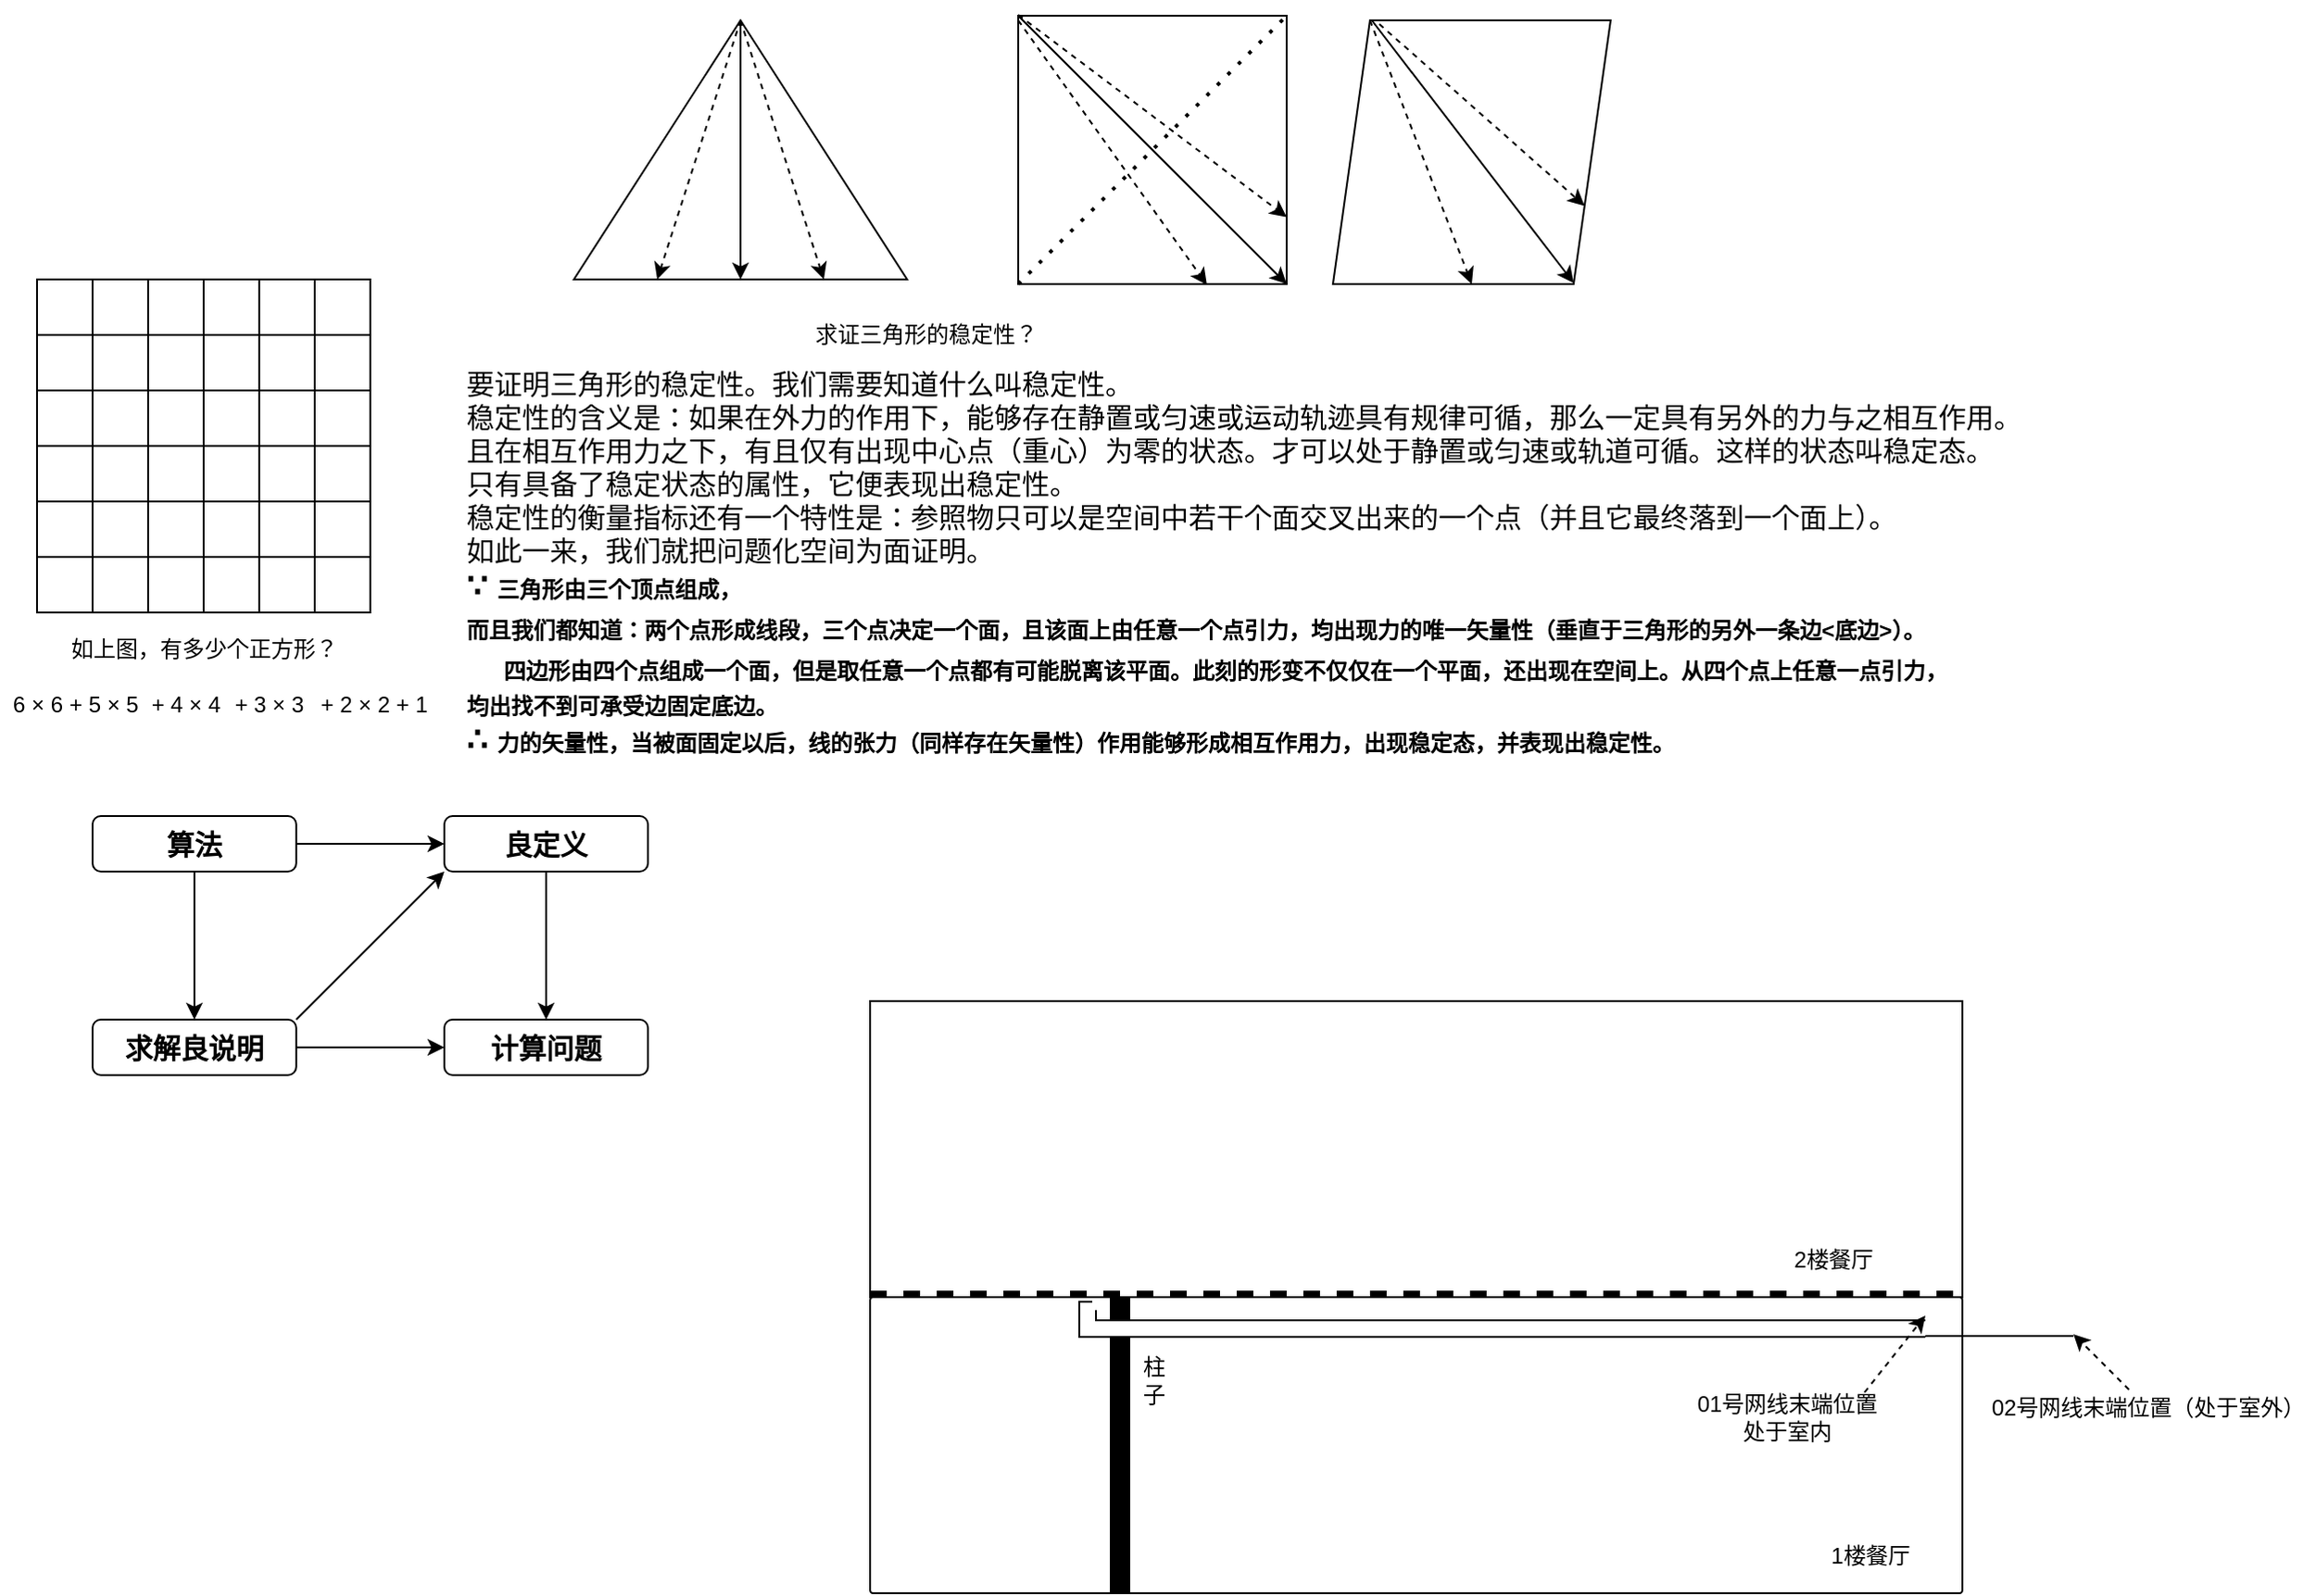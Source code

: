<mxfile version="16.6.2" type="github">
  <diagram id="RAytsHk9yZWYYMR1CLl6" name="Page-1">
    <mxGraphModel dx="1422" dy="754" grid="1" gridSize="10" guides="1" tooltips="1" connect="1" arrows="1" fold="1" page="1" pageScale="1" pageWidth="827" pageHeight="1169" math="0" shadow="0">
      <root>
        <mxCell id="0" />
        <mxCell id="1" parent="0" />
        <mxCell id="cfBZWCp-nfRq4XjDMekp-7" value="" style="group" parent="1" vertex="1" connectable="0">
          <mxGeometry x="50" y="170" width="180" height="30" as="geometry" />
        </mxCell>
        <mxCell id="cfBZWCp-nfRq4XjDMekp-1" value="" style="whiteSpace=wrap;html=1;aspect=fixed;" parent="cfBZWCp-nfRq4XjDMekp-7" vertex="1">
          <mxGeometry width="30" height="30" as="geometry" />
        </mxCell>
        <mxCell id="cfBZWCp-nfRq4XjDMekp-2" value="" style="whiteSpace=wrap;html=1;aspect=fixed;" parent="cfBZWCp-nfRq4XjDMekp-7" vertex="1">
          <mxGeometry x="30" width="30" height="30" as="geometry" />
        </mxCell>
        <mxCell id="cfBZWCp-nfRq4XjDMekp-3" value="" style="whiteSpace=wrap;html=1;aspect=fixed;" parent="cfBZWCp-nfRq4XjDMekp-7" vertex="1">
          <mxGeometry x="60" width="30" height="30" as="geometry" />
        </mxCell>
        <mxCell id="cfBZWCp-nfRq4XjDMekp-4" value="" style="whiteSpace=wrap;html=1;aspect=fixed;" parent="cfBZWCp-nfRq4XjDMekp-7" vertex="1">
          <mxGeometry x="90" width="30" height="30" as="geometry" />
        </mxCell>
        <mxCell id="cfBZWCp-nfRq4XjDMekp-5" value="" style="whiteSpace=wrap;html=1;aspect=fixed;" parent="cfBZWCp-nfRq4XjDMekp-7" vertex="1">
          <mxGeometry x="120" width="30" height="30" as="geometry" />
        </mxCell>
        <mxCell id="cfBZWCp-nfRq4XjDMekp-6" value="" style="whiteSpace=wrap;html=1;aspect=fixed;" parent="cfBZWCp-nfRq4XjDMekp-7" vertex="1">
          <mxGeometry x="150" width="30" height="30" as="geometry" />
        </mxCell>
        <mxCell id="cfBZWCp-nfRq4XjDMekp-8" value="" style="group" parent="1" vertex="1" connectable="0">
          <mxGeometry x="50" y="200" width="180" height="30" as="geometry" />
        </mxCell>
        <mxCell id="cfBZWCp-nfRq4XjDMekp-9" value="" style="whiteSpace=wrap;html=1;aspect=fixed;" parent="cfBZWCp-nfRq4XjDMekp-8" vertex="1">
          <mxGeometry width="30" height="30" as="geometry" />
        </mxCell>
        <mxCell id="cfBZWCp-nfRq4XjDMekp-10" value="" style="whiteSpace=wrap;html=1;aspect=fixed;" parent="cfBZWCp-nfRq4XjDMekp-8" vertex="1">
          <mxGeometry x="30" width="30" height="30" as="geometry" />
        </mxCell>
        <mxCell id="cfBZWCp-nfRq4XjDMekp-11" value="" style="whiteSpace=wrap;html=1;aspect=fixed;" parent="cfBZWCp-nfRq4XjDMekp-8" vertex="1">
          <mxGeometry x="60" width="30" height="30" as="geometry" />
        </mxCell>
        <mxCell id="cfBZWCp-nfRq4XjDMekp-12" value="" style="whiteSpace=wrap;html=1;aspect=fixed;" parent="cfBZWCp-nfRq4XjDMekp-8" vertex="1">
          <mxGeometry x="90" width="30" height="30" as="geometry" />
        </mxCell>
        <mxCell id="cfBZWCp-nfRq4XjDMekp-13" value="" style="whiteSpace=wrap;html=1;aspect=fixed;" parent="cfBZWCp-nfRq4XjDMekp-8" vertex="1">
          <mxGeometry x="120" width="30" height="30" as="geometry" />
        </mxCell>
        <mxCell id="cfBZWCp-nfRq4XjDMekp-14" value="" style="whiteSpace=wrap;html=1;aspect=fixed;" parent="cfBZWCp-nfRq4XjDMekp-8" vertex="1">
          <mxGeometry x="150" width="30" height="30" as="geometry" />
        </mxCell>
        <mxCell id="cfBZWCp-nfRq4XjDMekp-15" value="" style="group" parent="1" vertex="1" connectable="0">
          <mxGeometry x="50" y="230" width="180" height="30" as="geometry" />
        </mxCell>
        <mxCell id="cfBZWCp-nfRq4XjDMekp-16" value="" style="whiteSpace=wrap;html=1;aspect=fixed;" parent="cfBZWCp-nfRq4XjDMekp-15" vertex="1">
          <mxGeometry width="30" height="30" as="geometry" />
        </mxCell>
        <mxCell id="cfBZWCp-nfRq4XjDMekp-17" value="" style="whiteSpace=wrap;html=1;aspect=fixed;" parent="cfBZWCp-nfRq4XjDMekp-15" vertex="1">
          <mxGeometry x="30" width="30" height="30" as="geometry" />
        </mxCell>
        <mxCell id="cfBZWCp-nfRq4XjDMekp-18" value="" style="whiteSpace=wrap;html=1;aspect=fixed;" parent="cfBZWCp-nfRq4XjDMekp-15" vertex="1">
          <mxGeometry x="60" width="30" height="30" as="geometry" />
        </mxCell>
        <mxCell id="cfBZWCp-nfRq4XjDMekp-19" value="" style="whiteSpace=wrap;html=1;aspect=fixed;" parent="cfBZWCp-nfRq4XjDMekp-15" vertex="1">
          <mxGeometry x="90" width="30" height="30" as="geometry" />
        </mxCell>
        <mxCell id="cfBZWCp-nfRq4XjDMekp-20" value="" style="whiteSpace=wrap;html=1;aspect=fixed;" parent="cfBZWCp-nfRq4XjDMekp-15" vertex="1">
          <mxGeometry x="120" width="30" height="30" as="geometry" />
        </mxCell>
        <mxCell id="cfBZWCp-nfRq4XjDMekp-21" value="" style="whiteSpace=wrap;html=1;aspect=fixed;" parent="cfBZWCp-nfRq4XjDMekp-15" vertex="1">
          <mxGeometry x="150" width="30" height="30" as="geometry" />
        </mxCell>
        <mxCell id="cfBZWCp-nfRq4XjDMekp-22" value="" style="group" parent="1" vertex="1" connectable="0">
          <mxGeometry x="50" y="260" width="180" height="30" as="geometry" />
        </mxCell>
        <mxCell id="cfBZWCp-nfRq4XjDMekp-23" value="" style="whiteSpace=wrap;html=1;aspect=fixed;" parent="cfBZWCp-nfRq4XjDMekp-22" vertex="1">
          <mxGeometry width="30" height="30" as="geometry" />
        </mxCell>
        <mxCell id="cfBZWCp-nfRq4XjDMekp-24" value="" style="whiteSpace=wrap;html=1;aspect=fixed;" parent="cfBZWCp-nfRq4XjDMekp-22" vertex="1">
          <mxGeometry x="30" width="30" height="30" as="geometry" />
        </mxCell>
        <mxCell id="cfBZWCp-nfRq4XjDMekp-25" value="" style="whiteSpace=wrap;html=1;aspect=fixed;" parent="cfBZWCp-nfRq4XjDMekp-22" vertex="1">
          <mxGeometry x="60" width="30" height="30" as="geometry" />
        </mxCell>
        <mxCell id="cfBZWCp-nfRq4XjDMekp-26" value="" style="whiteSpace=wrap;html=1;aspect=fixed;" parent="cfBZWCp-nfRq4XjDMekp-22" vertex="1">
          <mxGeometry x="90" width="30" height="30" as="geometry" />
        </mxCell>
        <mxCell id="cfBZWCp-nfRq4XjDMekp-27" value="" style="whiteSpace=wrap;html=1;aspect=fixed;" parent="cfBZWCp-nfRq4XjDMekp-22" vertex="1">
          <mxGeometry x="120" width="30" height="30" as="geometry" />
        </mxCell>
        <mxCell id="cfBZWCp-nfRq4XjDMekp-28" value="" style="whiteSpace=wrap;html=1;aspect=fixed;" parent="cfBZWCp-nfRq4XjDMekp-22" vertex="1">
          <mxGeometry x="150" width="30" height="30" as="geometry" />
        </mxCell>
        <mxCell id="cfBZWCp-nfRq4XjDMekp-29" value="" style="group" parent="1" vertex="1" connectable="0">
          <mxGeometry x="50" y="290" width="180" height="30" as="geometry" />
        </mxCell>
        <mxCell id="cfBZWCp-nfRq4XjDMekp-30" value="" style="whiteSpace=wrap;html=1;aspect=fixed;" parent="cfBZWCp-nfRq4XjDMekp-29" vertex="1">
          <mxGeometry width="30" height="30" as="geometry" />
        </mxCell>
        <mxCell id="cfBZWCp-nfRq4XjDMekp-31" value="" style="whiteSpace=wrap;html=1;aspect=fixed;" parent="cfBZWCp-nfRq4XjDMekp-29" vertex="1">
          <mxGeometry x="30" width="30" height="30" as="geometry" />
        </mxCell>
        <mxCell id="cfBZWCp-nfRq4XjDMekp-32" value="" style="whiteSpace=wrap;html=1;aspect=fixed;" parent="cfBZWCp-nfRq4XjDMekp-29" vertex="1">
          <mxGeometry x="60" width="30" height="30" as="geometry" />
        </mxCell>
        <mxCell id="cfBZWCp-nfRq4XjDMekp-33" value="" style="whiteSpace=wrap;html=1;aspect=fixed;" parent="cfBZWCp-nfRq4XjDMekp-29" vertex="1">
          <mxGeometry x="90" width="30" height="30" as="geometry" />
        </mxCell>
        <mxCell id="cfBZWCp-nfRq4XjDMekp-34" value="" style="whiteSpace=wrap;html=1;aspect=fixed;" parent="cfBZWCp-nfRq4XjDMekp-29" vertex="1">
          <mxGeometry x="120" width="30" height="30" as="geometry" />
        </mxCell>
        <mxCell id="cfBZWCp-nfRq4XjDMekp-35" value="" style="whiteSpace=wrap;html=1;aspect=fixed;" parent="cfBZWCp-nfRq4XjDMekp-29" vertex="1">
          <mxGeometry x="150" width="30" height="30" as="geometry" />
        </mxCell>
        <mxCell id="cfBZWCp-nfRq4XjDMekp-37" value="" style="group" parent="1" vertex="1" connectable="0">
          <mxGeometry x="50" y="320" width="180" height="30" as="geometry" />
        </mxCell>
        <mxCell id="cfBZWCp-nfRq4XjDMekp-38" value="" style="whiteSpace=wrap;html=1;aspect=fixed;" parent="cfBZWCp-nfRq4XjDMekp-37" vertex="1">
          <mxGeometry width="30" height="30" as="geometry" />
        </mxCell>
        <mxCell id="cfBZWCp-nfRq4XjDMekp-39" value="" style="whiteSpace=wrap;html=1;aspect=fixed;" parent="cfBZWCp-nfRq4XjDMekp-37" vertex="1">
          <mxGeometry x="30" width="30" height="30" as="geometry" />
        </mxCell>
        <mxCell id="cfBZWCp-nfRq4XjDMekp-40" value="" style="whiteSpace=wrap;html=1;aspect=fixed;" parent="cfBZWCp-nfRq4XjDMekp-37" vertex="1">
          <mxGeometry x="60" width="30" height="30" as="geometry" />
        </mxCell>
        <mxCell id="cfBZWCp-nfRq4XjDMekp-41" value="" style="whiteSpace=wrap;html=1;aspect=fixed;" parent="cfBZWCp-nfRq4XjDMekp-37" vertex="1">
          <mxGeometry x="90" width="30" height="30" as="geometry" />
        </mxCell>
        <mxCell id="cfBZWCp-nfRq4XjDMekp-42" value="" style="whiteSpace=wrap;html=1;aspect=fixed;" parent="cfBZWCp-nfRq4XjDMekp-37" vertex="1">
          <mxGeometry x="120" width="30" height="30" as="geometry" />
        </mxCell>
        <mxCell id="cfBZWCp-nfRq4XjDMekp-43" value="" style="whiteSpace=wrap;html=1;aspect=fixed;" parent="cfBZWCp-nfRq4XjDMekp-37" vertex="1">
          <mxGeometry x="150" width="30" height="30" as="geometry" />
        </mxCell>
        <mxCell id="cfBZWCp-nfRq4XjDMekp-45" value="如上图，有多少个正方形？" style="text;html=1;align=center;verticalAlign=middle;resizable=0;points=[];autosize=1;" parent="1" vertex="1">
          <mxGeometry x="60" y="360" width="160" height="20" as="geometry" />
        </mxCell>
        <mxCell id="cfBZWCp-nfRq4XjDMekp-46" value="6 × 6" style="text;html=1;align=center;verticalAlign=middle;resizable=0;points=[];autosize=1;" parent="1" vertex="1">
          <mxGeometry x="30" y="390" width="40" height="20" as="geometry" />
        </mxCell>
        <mxCell id="cfBZWCp-nfRq4XjDMekp-47" value="+ 3 × 3" style="text;html=1;align=center;verticalAlign=middle;resizable=0;points=[];autosize=1;" parent="1" vertex="1">
          <mxGeometry x="150" y="390" width="50" height="20" as="geometry" />
        </mxCell>
        <mxCell id="cfBZWCp-nfRq4XjDMekp-48" value="&amp;nbsp;+ 2 × 2 + 1" style="text;html=1;align=center;verticalAlign=middle;resizable=0;points=[];autosize=1;" parent="1" vertex="1">
          <mxGeometry x="190" y="390" width="80" height="20" as="geometry" />
        </mxCell>
        <mxCell id="cfBZWCp-nfRq4XjDMekp-49" value="&amp;nbsp;+ 5 × 5" style="text;html=1;align=center;verticalAlign=middle;resizable=0;points=[];autosize=1;" parent="1" vertex="1">
          <mxGeometry x="54" y="390" width="60" height="20" as="geometry" />
        </mxCell>
        <mxCell id="cfBZWCp-nfRq4XjDMekp-50" value="+ 4 × 4" style="text;html=1;align=center;verticalAlign=middle;resizable=0;points=[];autosize=1;" parent="1" vertex="1">
          <mxGeometry x="105" y="390" width="50" height="20" as="geometry" />
        </mxCell>
        <mxCell id="yYrG96fUX7nSHpN4_MA_-1" value="" style="triangle;whiteSpace=wrap;html=1;rotation=-90;" parent="1" vertex="1">
          <mxGeometry x="360" y="10" width="140" height="180" as="geometry" />
        </mxCell>
        <mxCell id="yYrG96fUX7nSHpN4_MA_-2" value="" style="whiteSpace=wrap;html=1;aspect=fixed;" parent="1" vertex="1">
          <mxGeometry x="580" y="27.5" width="145" height="145" as="geometry" />
        </mxCell>
        <mxCell id="yYrG96fUX7nSHpN4_MA_-3" value="求证三角形的稳定性？" style="text;html=1;align=center;verticalAlign=middle;resizable=0;points=[];autosize=1;strokeColor=none;" parent="1" vertex="1">
          <mxGeometry x="460" y="190" width="140" height="20" as="geometry" />
        </mxCell>
        <mxCell id="yYrG96fUX7nSHpN4_MA_-4" value="&lt;font&gt;&lt;font&gt;&lt;span style=&quot;font-size: 12px&quot;&gt;&lt;br&gt;&lt;/span&gt;要证明三角形的稳定性。我们需要知道什么叫稳定性。&lt;br&gt;稳定性的含义是：如果在外力的作用下，能够存在静置或匀速或运动轨迹具有规律可循，那么一定具有另外的力与之相互作用。&lt;br&gt;且在相互作用力之下，有且仅有出现中心点（重心）为零的状态。才可以处于静置或匀速或轨道可循。这样的状态叫稳定态。&lt;br&gt;只有具备了稳定状态的属性，它便表现出稳定性。&lt;br&gt;稳定性的衡量指标还有一个特性是：参照物只可以是空间中若干个面交叉出来的一个点（并且它最终落到一个面上）。&lt;br&gt;如此一来，我们就把问题化空间为面证明。&lt;br&gt;&lt;b&gt;&lt;span style=&quot;font-size: 18px&quot;&gt;∵&amp;nbsp;&lt;/span&gt;&lt;span style=&quot;font-size: 12px&quot;&gt;三角形由三个顶点组成，&lt;br&gt;而且我们都知道：两个点形成线段，三个点决定一个面，且该面上由任意一个点引力，&lt;/span&gt;&lt;span style=&quot;font-size: 12px&quot;&gt;均出现力的唯一矢量性（垂直于三角形的另外一条边&amp;lt;底边&amp;gt;）。&lt;/span&gt;&lt;span style=&quot;font-size: 18px&quot;&gt;&amp;nbsp;&lt;/span&gt;&lt;br&gt;&lt;span style=&quot;font-size: 18px&quot;&gt;&amp;nbsp; &amp;nbsp;&amp;nbsp;&lt;/span&gt;&lt;span style=&quot;font-size: 12px&quot;&gt;四边形由四个点组成一个面，但是取任意一个点都有可能脱离该平面。此刻的形变不仅仅在一个平面，&lt;/span&gt;&lt;span style=&quot;font-size: 12px&quot;&gt;还出现在空间上。从四个点上任意一点引力，&lt;br&gt;均出找不到可承受边固定底边。&lt;/span&gt;&lt;br&gt;&lt;span style=&quot;font-size: 18px&quot;&gt;∴&amp;nbsp;&lt;/span&gt;&lt;span style=&quot;font-size: 12px&quot;&gt;力的矢量性，当被面固定以后，线的张力（同样存在矢量性）作用能够形成相互作用力，出现稳定态，并表现出稳定性。&lt;/span&gt;&lt;/b&gt;&lt;br&gt;&lt;/font&gt;&lt;/font&gt;" style="text;html=1;align=left;verticalAlign=middle;resizable=0;points=[];autosize=1;strokeColor=none;fontSize=15;" parent="1" vertex="1">
          <mxGeometry x="280" y="200" width="860" height="230" as="geometry" />
        </mxCell>
        <mxCell id="yYrG96fUX7nSHpN4_MA_-5" value="" style="endArrow=none;dashed=1;html=1;dashPattern=1 3;strokeWidth=2;exitX=0;exitY=1;exitDx=0;exitDy=0;entryX=1;entryY=0;entryDx=0;entryDy=0;" parent="1" source="yYrG96fUX7nSHpN4_MA_-2" target="yYrG96fUX7nSHpN4_MA_-2" edge="1">
          <mxGeometry width="50" height="50" relative="1" as="geometry">
            <mxPoint x="670" y="110" as="sourcePoint" />
            <mxPoint x="720" y="60" as="targetPoint" />
          </mxGeometry>
        </mxCell>
        <mxCell id="yYrG96fUX7nSHpN4_MA_-6" value="" style="endArrow=classic;html=1;exitX=1;exitY=0.5;exitDx=0;exitDy=0;entryX=0;entryY=0.5;entryDx=0;entryDy=0;" parent="1" source="yYrG96fUX7nSHpN4_MA_-1" target="yYrG96fUX7nSHpN4_MA_-1" edge="1">
          <mxGeometry width="50" height="50" relative="1" as="geometry">
            <mxPoint x="480" y="60" as="sourcePoint" />
            <mxPoint x="530" y="10" as="targetPoint" />
          </mxGeometry>
        </mxCell>
        <mxCell id="yYrG96fUX7nSHpN4_MA_-7" value="" style="endArrow=classic;html=1;exitX=0;exitY=0;exitDx=0;exitDy=0;entryX=1;entryY=1;entryDx=0;entryDy=0;" parent="1" source="yYrG96fUX7nSHpN4_MA_-2" target="yYrG96fUX7nSHpN4_MA_-2" edge="1">
          <mxGeometry width="50" height="50" relative="1" as="geometry">
            <mxPoint x="440" y="40" as="sourcePoint" />
            <mxPoint x="730" y="190" as="targetPoint" />
          </mxGeometry>
        </mxCell>
        <mxCell id="yYrG96fUX7nSHpN4_MA_-9" value="" style="shape=parallelogram;perimeter=parallelogramPerimeter;whiteSpace=wrap;html=1;fixedSize=1;" parent="1" vertex="1">
          <mxGeometry x="750" y="30" width="150" height="142.5" as="geometry" />
        </mxCell>
        <mxCell id="yYrG96fUX7nSHpN4_MA_-10" value="" style="endArrow=classic;html=1;entryX=0;entryY=0.75;entryDx=0;entryDy=0;dashed=1;" parent="1" target="yYrG96fUX7nSHpN4_MA_-1" edge="1">
          <mxGeometry width="50" height="50" relative="1" as="geometry">
            <mxPoint x="430" y="30" as="sourcePoint" />
            <mxPoint x="440" y="180" as="targetPoint" />
          </mxGeometry>
        </mxCell>
        <mxCell id="yYrG96fUX7nSHpN4_MA_-11" value="" style="endArrow=classic;html=1;entryX=0;entryY=0.25;entryDx=0;entryDy=0;dashed=1;" parent="1" target="yYrG96fUX7nSHpN4_MA_-1" edge="1">
          <mxGeometry width="50" height="50" relative="1" as="geometry">
            <mxPoint x="430" y="30" as="sourcePoint" />
            <mxPoint x="485" y="180" as="targetPoint" />
          </mxGeometry>
        </mxCell>
        <mxCell id="yYrG96fUX7nSHpN4_MA_-12" value="" style="endArrow=classic;html=1;entryX=0.867;entryY=0.996;entryDx=0;entryDy=0;entryPerimeter=0;exitX=0.14;exitY=0;exitDx=0;exitDy=0;exitPerimeter=0;" parent="1" source="yYrG96fUX7nSHpN4_MA_-9" target="yYrG96fUX7nSHpN4_MA_-9" edge="1">
          <mxGeometry width="50" height="50" relative="1" as="geometry">
            <mxPoint x="770" y="33" as="sourcePoint" />
            <mxPoint x="735" y="182.5" as="targetPoint" />
          </mxGeometry>
        </mxCell>
        <mxCell id="yYrG96fUX7nSHpN4_MA_-13" value="" style="endArrow=classic;html=1;entryX=0.5;entryY=1;entryDx=0;entryDy=0;dashed=1;" parent="1" target="yYrG96fUX7nSHpN4_MA_-9" edge="1">
          <mxGeometry width="50" height="50" relative="1" as="geometry">
            <mxPoint x="770" y="30" as="sourcePoint" />
            <mxPoint x="485" y="180" as="targetPoint" />
          </mxGeometry>
        </mxCell>
        <mxCell id="yYrG96fUX7nSHpN4_MA_-14" value="" style="endArrow=classic;html=1;entryX=1;entryY=0.75;entryDx=0;entryDy=0;dashed=1;exitX=0.167;exitY=0.014;exitDx=0;exitDy=0;exitPerimeter=0;" parent="1" source="yYrG96fUX7nSHpN4_MA_-9" target="yYrG96fUX7nSHpN4_MA_-9" edge="1">
          <mxGeometry width="50" height="50" relative="1" as="geometry">
            <mxPoint x="770" y="30" as="sourcePoint" />
            <mxPoint x="495" y="190" as="targetPoint" />
          </mxGeometry>
        </mxCell>
        <mxCell id="yYrG96fUX7nSHpN4_MA_-15" value="" style="endArrow=classic;html=1;entryX=0.703;entryY=1.003;entryDx=0;entryDy=0;dashed=1;entryPerimeter=0;" parent="1" target="yYrG96fUX7nSHpN4_MA_-2" edge="1">
          <mxGeometry width="50" height="50" relative="1" as="geometry">
            <mxPoint x="580" y="30" as="sourcePoint" />
            <mxPoint x="835" y="182.5" as="targetPoint" />
          </mxGeometry>
        </mxCell>
        <mxCell id="yYrG96fUX7nSHpN4_MA_-16" value="" style="endArrow=classic;html=1;entryX=1;entryY=0.75;entryDx=0;entryDy=0;dashed=1;" parent="1" target="yYrG96fUX7nSHpN4_MA_-2" edge="1">
          <mxGeometry width="50" height="50" relative="1" as="geometry">
            <mxPoint x="580" y="27" as="sourcePoint" />
            <mxPoint x="691.935" y="182.935" as="targetPoint" />
          </mxGeometry>
        </mxCell>
        <mxCell id="8oZ5c_nzruwdP4xEX2mN-3" value="" style="edgeStyle=orthogonalEdgeStyle;rounded=0;orthogonalLoop=1;jettySize=auto;html=1;" parent="1" source="8oZ5c_nzruwdP4xEX2mN-1" target="8oZ5c_nzruwdP4xEX2mN-2" edge="1">
          <mxGeometry relative="1" as="geometry" />
        </mxCell>
        <mxCell id="8oZ5c_nzruwdP4xEX2mN-5" value="" style="edgeStyle=orthogonalEdgeStyle;rounded=0;orthogonalLoop=1;jettySize=auto;html=1;" parent="1" source="8oZ5c_nzruwdP4xEX2mN-1" target="8oZ5c_nzruwdP4xEX2mN-4" edge="1">
          <mxGeometry relative="1" as="geometry" />
        </mxCell>
        <mxCell id="8oZ5c_nzruwdP4xEX2mN-1" value="&lt;b&gt;算法&lt;/b&gt;" style="rounded=1;whiteSpace=wrap;html=1;fontSize=15;" parent="1" vertex="1">
          <mxGeometry x="80" y="460" width="110" height="30" as="geometry" />
        </mxCell>
        <mxCell id="8oZ5c_nzruwdP4xEX2mN-10" value="" style="edgeStyle=orthogonalEdgeStyle;rounded=0;orthogonalLoop=1;jettySize=auto;html=1;" parent="1" source="8oZ5c_nzruwdP4xEX2mN-2" target="8oZ5c_nzruwdP4xEX2mN-6" edge="1">
          <mxGeometry relative="1" as="geometry" />
        </mxCell>
        <mxCell id="8oZ5c_nzruwdP4xEX2mN-2" value="&lt;b&gt;良定义&lt;/b&gt;" style="rounded=1;whiteSpace=wrap;html=1;fontSize=15;" parent="1" vertex="1">
          <mxGeometry x="270" y="460" width="110" height="30" as="geometry" />
        </mxCell>
        <mxCell id="8oZ5c_nzruwdP4xEX2mN-7" value="" style="edgeStyle=orthogonalEdgeStyle;rounded=0;orthogonalLoop=1;jettySize=auto;html=1;" parent="1" source="8oZ5c_nzruwdP4xEX2mN-4" target="8oZ5c_nzruwdP4xEX2mN-6" edge="1">
          <mxGeometry relative="1" as="geometry" />
        </mxCell>
        <mxCell id="8oZ5c_nzruwdP4xEX2mN-4" value="&lt;b&gt;求解良说明&lt;/b&gt;" style="rounded=1;whiteSpace=wrap;html=1;fontSize=15;" parent="1" vertex="1">
          <mxGeometry x="80" y="570" width="110" height="30" as="geometry" />
        </mxCell>
        <mxCell id="8oZ5c_nzruwdP4xEX2mN-6" value="&lt;b&gt;计算问题&lt;/b&gt;" style="rounded=1;whiteSpace=wrap;html=1;fontSize=15;" parent="1" vertex="1">
          <mxGeometry x="270" y="570" width="110" height="30" as="geometry" />
        </mxCell>
        <mxCell id="8oZ5c_nzruwdP4xEX2mN-9" value="" style="endArrow=classic;html=1;exitX=1;exitY=0;exitDx=0;exitDy=0;entryX=0;entryY=1;entryDx=0;entryDy=0;" parent="1" source="8oZ5c_nzruwdP4xEX2mN-4" target="8oZ5c_nzruwdP4xEX2mN-2" edge="1">
          <mxGeometry width="50" height="50" relative="1" as="geometry">
            <mxPoint x="210" y="560" as="sourcePoint" />
            <mxPoint x="260" y="510" as="targetPoint" />
          </mxGeometry>
        </mxCell>
        <mxCell id="1Qkx9KMK2c9cdCz6AU7t-1" value="" style="rounded=1;whiteSpace=wrap;html=1;arcSize=1;" vertex="1" parent="1">
          <mxGeometry x="500" y="720" width="590" height="160" as="geometry" />
        </mxCell>
        <mxCell id="1Qkx9KMK2c9cdCz6AU7t-2" value="" style="endArrow=none;html=1;rounded=0;" edge="1" parent="1">
          <mxGeometry width="50" height="50" relative="1" as="geometry">
            <mxPoint x="620" y="741" as="sourcePoint" />
            <mxPoint x="1150" y="741" as="targetPoint" />
          </mxGeometry>
        </mxCell>
        <mxCell id="1Qkx9KMK2c9cdCz6AU7t-4" value="1楼餐厅" style="text;html=1;align=center;verticalAlign=middle;resizable=0;points=[];autosize=1;strokeColor=none;fillColor=none;" vertex="1" parent="1">
          <mxGeometry x="1010" y="850" width="60" height="20" as="geometry" />
        </mxCell>
        <mxCell id="1Qkx9KMK2c9cdCz6AU7t-5" value="" style="rounded=1;whiteSpace=wrap;html=1;arcSize=0;" vertex="1" parent="1">
          <mxGeometry x="500" y="560" width="590" height="160" as="geometry" />
        </mxCell>
        <mxCell id="1Qkx9KMK2c9cdCz6AU7t-6" value="2楼餐厅" style="text;html=1;align=center;verticalAlign=middle;resizable=0;points=[];autosize=1;strokeColor=none;fillColor=none;" vertex="1" parent="1">
          <mxGeometry x="990" y="690" width="60" height="20" as="geometry" />
        </mxCell>
        <mxCell id="1Qkx9KMK2c9cdCz6AU7t-7" value="" style="endArrow=none;dashed=1;html=1;rounded=0;exitX=0;exitY=1;exitDx=0;exitDy=0;entryX=1;entryY=1;entryDx=0;entryDy=0;strokeWidth=3;" edge="1" parent="1">
          <mxGeometry width="50" height="50" relative="1" as="geometry">
            <mxPoint x="500" y="718" as="sourcePoint" />
            <mxPoint x="1090" y="718" as="targetPoint" />
          </mxGeometry>
        </mxCell>
        <mxCell id="1Qkx9KMK2c9cdCz6AU7t-8" value="" style="verticalLabelPosition=bottom;html=1;verticalAlign=top;align=center;shape=mxgraph.floorplan.wall;fillColor=#000000;direction=south;" vertex="1" parent="1">
          <mxGeometry x="590" y="720" width="90" height="160" as="geometry" />
        </mxCell>
        <mxCell id="1Qkx9KMK2c9cdCz6AU7t-9" value="柱&lt;br&gt;子" style="text;html=1;align=center;verticalAlign=middle;resizable=0;points=[];autosize=1;strokeColor=none;fillColor=none;" vertex="1" parent="1">
          <mxGeometry x="637.5" y="750" width="30" height="30" as="geometry" />
        </mxCell>
        <mxCell id="1Qkx9KMK2c9cdCz6AU7t-10" value="" style="shape=filledEdge;rounded=0;fixDash=1;endArrow=none;strokeWidth=10;fillColor=#ffffff;edgeStyle=orthogonalEdgeStyle;" edge="1" parent="1">
          <mxGeometry width="60" height="40" relative="1" as="geometry">
            <mxPoint x="1070" y="737" as="sourcePoint" />
            <mxPoint x="620" y="727" as="targetPoint" />
            <Array as="points">
              <mxPoint x="617.5" y="737" />
            </Array>
          </mxGeometry>
        </mxCell>
        <mxCell id="1Qkx9KMK2c9cdCz6AU7t-11" value="01号网线末端位置&lt;br&gt;处于室内" style="text;html=1;align=center;verticalAlign=middle;resizable=0;points=[];autosize=1;strokeColor=none;fillColor=none;" vertex="1" parent="1">
          <mxGeometry x="940" y="770" width="110" height="30" as="geometry" />
        </mxCell>
        <mxCell id="1Qkx9KMK2c9cdCz6AU7t-12" value="02号网线末端位置（处于室外）" style="text;html=1;align=center;verticalAlign=middle;resizable=0;points=[];autosize=1;strokeColor=none;fillColor=none;" vertex="1" parent="1">
          <mxGeometry x="1100" y="770" width="180" height="20" as="geometry" />
        </mxCell>
        <mxCell id="1Qkx9KMK2c9cdCz6AU7t-13" value="" style="endArrow=classic;html=1;rounded=0;strokeWidth=1;exitX=0.883;exitY=0.05;exitDx=0;exitDy=0;exitPerimeter=0;dashed=1;" edge="1" parent="1" source="1Qkx9KMK2c9cdCz6AU7t-11">
          <mxGeometry width="50" height="50" relative="1" as="geometry">
            <mxPoint x="1150" y="880" as="sourcePoint" />
            <mxPoint x="1070" y="730" as="targetPoint" />
          </mxGeometry>
        </mxCell>
        <mxCell id="1Qkx9KMK2c9cdCz6AU7t-14" value="" style="endArrow=classic;html=1;rounded=0;strokeWidth=1;dashed=1;" edge="1" parent="1" source="1Qkx9KMK2c9cdCz6AU7t-12">
          <mxGeometry width="50" height="50" relative="1" as="geometry">
            <mxPoint x="1047.13" y="781" as="sourcePoint" />
            <mxPoint x="1150" y="740" as="targetPoint" />
          </mxGeometry>
        </mxCell>
      </root>
    </mxGraphModel>
  </diagram>
</mxfile>
